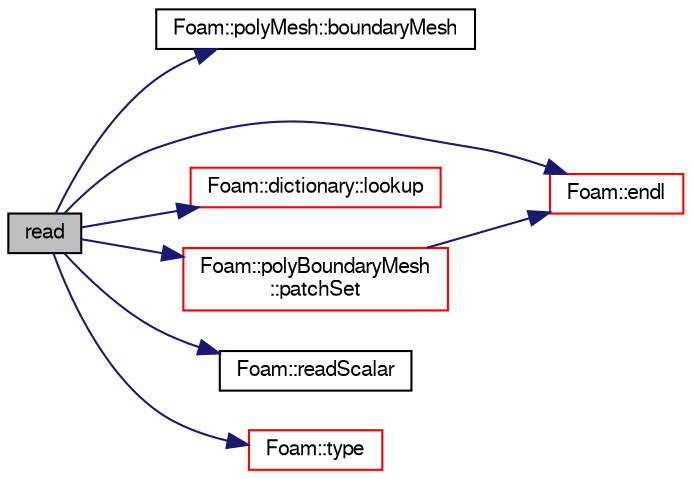 digraph "read"
{
  bgcolor="transparent";
  edge [fontname="FreeSans",fontsize="10",labelfontname="FreeSans",labelfontsize="10"];
  node [fontname="FreeSans",fontsize="10",shape=record];
  rankdir="LR";
  Node1460 [label="read",height=0.2,width=0.4,color="black", fillcolor="grey75", style="filled", fontcolor="black"];
  Node1460 -> Node1461 [color="midnightblue",fontsize="10",style="solid",fontname="FreeSans"];
  Node1461 [label="Foam::polyMesh::boundaryMesh",height=0.2,width=0.4,color="black",URL="$a27410.html#a9f2b68c134340291eda6197f47f25484",tooltip="Return boundary mesh. "];
  Node1460 -> Node1462 [color="midnightblue",fontsize="10",style="solid",fontname="FreeSans"];
  Node1462 [label="Foam::endl",height=0.2,width=0.4,color="red",URL="$a21124.html#a2db8fe02a0d3909e9351bb4275b23ce4",tooltip="Add newline and flush stream. "];
  Node1460 -> Node1464 [color="midnightblue",fontsize="10",style="solid",fontname="FreeSans"];
  Node1464 [label="Foam::dictionary::lookup",height=0.2,width=0.4,color="red",URL="$a26014.html#a6a0727fa523e48977e27348663def509",tooltip="Find and return an entry data stream. "];
  Node1460 -> Node1764 [color="midnightblue",fontsize="10",style="solid",fontname="FreeSans"];
  Node1764 [label="Foam::polyBoundaryMesh\l::patchSet",height=0.2,width=0.4,color="red",URL="$a27402.html#abe10e35312c29750b51357d9058ca8be",tooltip="Return the set of patch IDs corresponding to the given names. "];
  Node1764 -> Node1462 [color="midnightblue",fontsize="10",style="solid",fontname="FreeSans"];
  Node1460 -> Node1709 [color="midnightblue",fontsize="10",style="solid",fontname="FreeSans"];
  Node1709 [label="Foam::readScalar",height=0.2,width=0.4,color="black",URL="$a21124.html#a828d57f6d9b9806c086a3f840a147115",tooltip="Read whole of buf as a scalar. Return true if succesful. "];
  Node1460 -> Node1603 [color="midnightblue",fontsize="10",style="solid",fontname="FreeSans"];
  Node1603 [label="Foam::type",height=0.2,width=0.4,color="red",URL="$a21124.html#aec48583af672626378f501eb9fc32cd1",tooltip="Return the file type: DIRECTORY or FILE. "];
}

